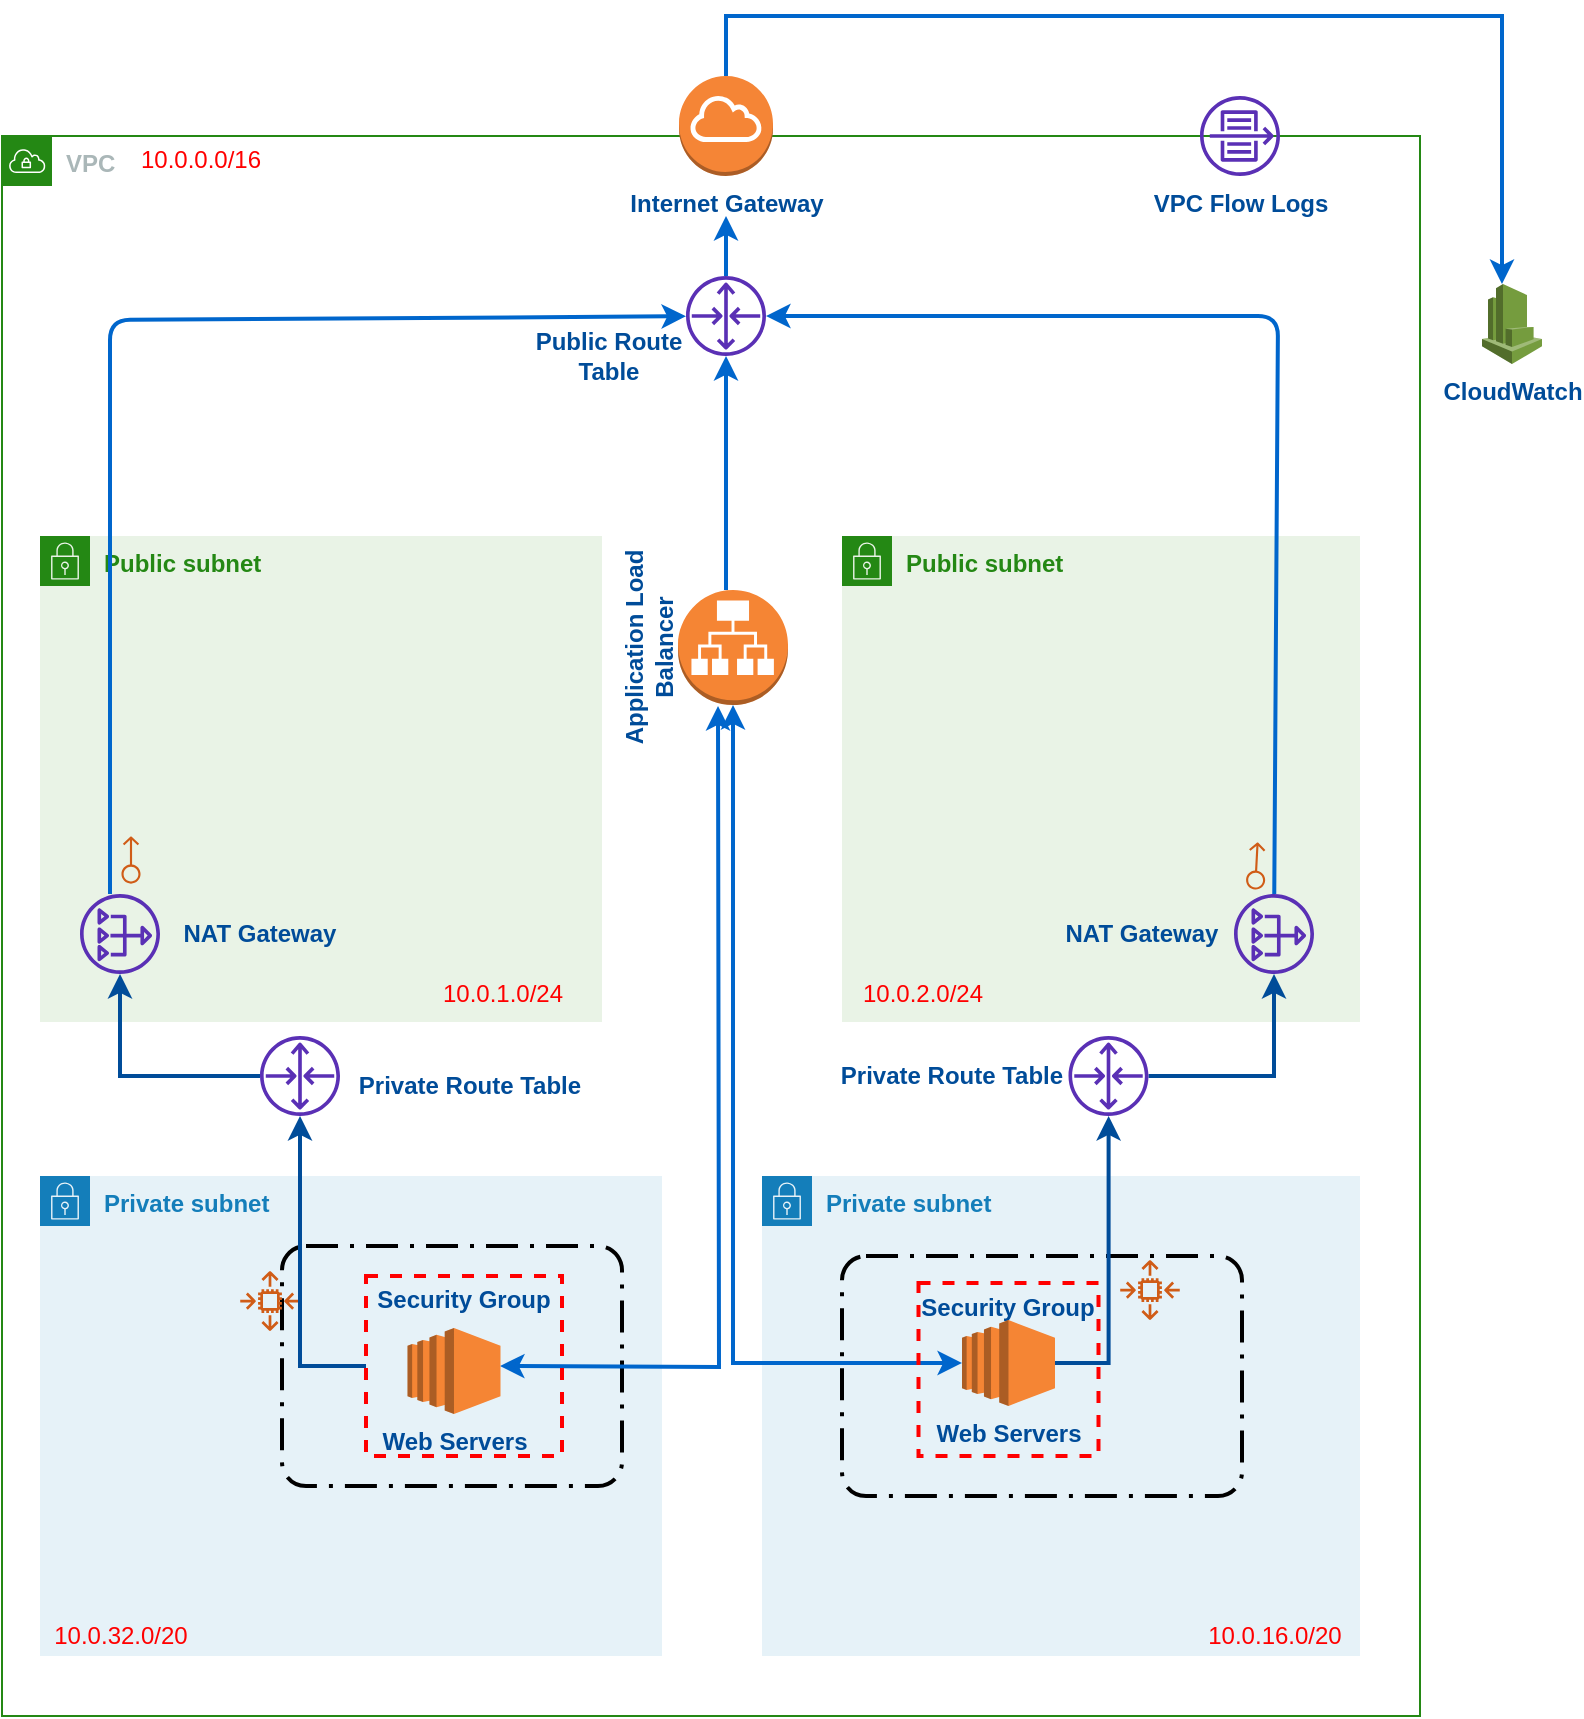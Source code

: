 <mxfile version="14.4.6" type="device"><diagram id="zZd9z21Lzb0j1Nznlv6z" name="Page-1"><mxGraphModel dx="1426" dy="716" grid="1" gridSize="10" guides="1" tooltips="1" connect="1" arrows="1" fold="1" page="1" pageScale="1" pageWidth="827" pageHeight="1169" math="0" shadow="0"><root><mxCell id="0"/><mxCell id="1" parent="0"/><mxCell id="NRK_tn3wdjNBbjWnymru-51" value="VPC" style="points=[[0,0],[0.25,0],[0.5,0],[0.75,0],[1,0],[1,0.25],[1,0.5],[1,0.75],[1,1],[0.75,1],[0.5,1],[0.25,1],[0,1],[0,0.75],[0,0.5],[0,0.25]];outlineConnect=0;gradientColor=none;html=1;whiteSpace=wrap;fontSize=12;fontStyle=1;shape=mxgraph.aws4.group;grIcon=mxgraph.aws4.group_vpc;strokeColor=#248814;fillColor=none;verticalAlign=top;align=left;spacingLeft=30;fontColor=#AAB7B8;dashed=0;" parent="1" vertex="1"><mxGeometry x="30" y="120" width="709" height="790" as="geometry"/></mxCell><mxCell id="NRK_tn3wdjNBbjWnymru-2" value="Private subnet" style="points=[[0,0],[0.25,0],[0.5,0],[0.75,0],[1,0],[1,0.25],[1,0.5],[1,0.75],[1,1],[0.75,1],[0.5,1],[0.25,1],[0,1],[0,0.75],[0,0.5],[0,0.25]];outlineConnect=0;gradientColor=none;html=1;whiteSpace=wrap;fontSize=12;fontStyle=1;shape=mxgraph.aws4.group;grIcon=mxgraph.aws4.group_security_group;grStroke=0;strokeColor=#147EBA;fillColor=#E6F2F8;verticalAlign=top;align=left;spacingLeft=30;fontColor=#147EBA;dashed=0;" parent="1" vertex="1"><mxGeometry x="49" y="640" width="311" height="240" as="geometry"/></mxCell><mxCell id="NRK_tn3wdjNBbjWnymru-16" value="" style="rounded=1;arcSize=10;dashed=1;fillColor=none;gradientColor=none;dashPattern=8 3 1 3;strokeWidth=2;" parent="1" vertex="1"><mxGeometry x="170" y="675" width="170" height="120" as="geometry"/></mxCell><mxCell id="NRK_tn3wdjNBbjWnymru-3" value="Private subnet" style="points=[[0,0],[0.25,0],[0.5,0],[0.75,0],[1,0],[1,0.25],[1,0.5],[1,0.75],[1,1],[0.75,1],[0.5,1],[0.25,1],[0,1],[0,0.75],[0,0.5],[0,0.25]];outlineConnect=0;gradientColor=none;html=1;whiteSpace=wrap;fontSize=12;fontStyle=1;shape=mxgraph.aws4.group;grIcon=mxgraph.aws4.group_security_group;grStroke=0;strokeColor=#147EBA;fillColor=#E6F2F8;verticalAlign=top;align=left;spacingLeft=30;fontColor=#147EBA;dashed=0;" parent="1" vertex="1"><mxGeometry x="410" y="640" width="299" height="240" as="geometry"/></mxCell><mxCell id="NRK_tn3wdjNBbjWnymru-4" value="Public subnet" style="points=[[0,0],[0.25,0],[0.5,0],[0.75,0],[1,0],[1,0.25],[1,0.5],[1,0.75],[1,1],[0.75,1],[0.5,1],[0.25,1],[0,1],[0,0.75],[0,0.5],[0,0.25]];outlineConnect=0;gradientColor=none;html=1;whiteSpace=wrap;fontSize=12;fontStyle=1;shape=mxgraph.aws4.group;grIcon=mxgraph.aws4.group_security_group;grStroke=0;strokeColor=#248814;fillColor=#E9F3E6;verticalAlign=top;align=left;spacingLeft=30;fontColor=#248814;dashed=0;" parent="1" vertex="1"><mxGeometry x="49" y="320" width="281" height="243" as="geometry"/></mxCell><mxCell id="NRK_tn3wdjNBbjWnymru-5" value="Public subnet" style="points=[[0,0],[0.25,0],[0.5,0],[0.75,0],[1,0],[1,0.25],[1,0.5],[1,0.75],[1,1],[0.75,1],[0.5,1],[0.25,1],[0,1],[0,0.75],[0,0.5],[0,0.25]];outlineConnect=0;gradientColor=none;html=1;whiteSpace=wrap;fontSize=12;fontStyle=1;shape=mxgraph.aws4.group;grIcon=mxgraph.aws4.group_security_group;grStroke=0;strokeColor=#248814;fillColor=#E9F3E6;verticalAlign=top;align=left;spacingLeft=30;fontColor=#248814;dashed=0;" parent="1" vertex="1"><mxGeometry x="450" y="320" width="259" height="243" as="geometry"/></mxCell><mxCell id="NRK_tn3wdjNBbjWnymru-6" value="" style="outlineConnect=0;fontColor=#232F3E;gradientColor=none;fillColor=#5A30B5;strokeColor=none;dashed=0;verticalLabelPosition=bottom;verticalAlign=top;align=center;html=1;fontSize=12;fontStyle=0;aspect=fixed;pointerEvents=1;shape=mxgraph.aws4.nat_gateway;" parent="1" vertex="1"><mxGeometry x="69" y="499" width="40" height="40" as="geometry"/></mxCell><mxCell id="NRK_tn3wdjNBbjWnymru-8" value="" style="outlineConnect=0;fontColor=#232F3E;gradientColor=none;fillColor=#5A30B5;strokeColor=none;dashed=0;verticalLabelPosition=bottom;verticalAlign=top;align=center;html=1;fontSize=12;fontStyle=0;aspect=fixed;pointerEvents=1;shape=mxgraph.aws4.nat_gateway;" parent="1" vertex="1"><mxGeometry x="646" y="499" width="40" height="40" as="geometry"/></mxCell><mxCell id="NRK_tn3wdjNBbjWnymru-9" value="Internet Gateway" style="outlineConnect=0;dashed=0;verticalLabelPosition=bottom;verticalAlign=top;align=center;html=1;shape=mxgraph.aws3.internet_gateway;fillColor=#F58536;gradientColor=none;fontStyle=1;fontColor=#004C99;" parent="1" vertex="1"><mxGeometry x="368.5" y="90" width="47" height="50" as="geometry"/></mxCell><mxCell id="NRK_tn3wdjNBbjWnymru-11" value="" style="endArrow=classic;html=1;strokeColor=#0066CC;strokeWidth=2;" parent="1" source="NRK_tn3wdjNBbjWnymru-8" target="NRK_tn3wdjNBbjWnymru-32" edge="1"><mxGeometry width="50" height="50" relative="1" as="geometry"><mxPoint x="379" y="460" as="sourcePoint"/><mxPoint x="429" y="410" as="targetPoint"/><Array as="points"><mxPoint x="668" y="210"/></Array></mxGeometry></mxCell><mxCell id="NRK_tn3wdjNBbjWnymru-13" value="" style="endArrow=classic;html=1;exitX=0.375;exitY=0;exitDx=0;exitDy=0;exitPerimeter=0;strokeColor=#0066CC;strokeWidth=2;" parent="1" source="NRK_tn3wdjNBbjWnymru-6" target="NRK_tn3wdjNBbjWnymru-32" edge="1"><mxGeometry width="50" height="50" relative="1" as="geometry"><mxPoint x="379" y="460" as="sourcePoint"/><mxPoint x="429" y="410" as="targetPoint"/><Array as="points"><mxPoint x="84" y="212"/></Array></mxGeometry></mxCell><mxCell id="NRK_tn3wdjNBbjWnymru-39" style="edgeStyle=orthogonalEdgeStyle;rounded=0;orthogonalLoop=1;jettySize=auto;html=1;strokeColor=#0066CC;strokeWidth=2;" parent="1" source="NRK_tn3wdjNBbjWnymru-14" target="NRK_tn3wdjNBbjWnymru-32" edge="1"><mxGeometry relative="1" as="geometry"><Array as="points"><mxPoint x="392" y="300"/><mxPoint x="392" y="300"/></Array></mxGeometry></mxCell><mxCell id="NRK_tn3wdjNBbjWnymru-14" value="" style="outlineConnect=0;dashed=0;verticalLabelPosition=bottom;verticalAlign=top;align=center;html=1;shape=mxgraph.aws3.application_load_balancer;fillColor=#F58534;gradientColor=none;" parent="1" vertex="1"><mxGeometry x="368" y="347" width="55" height="57.5" as="geometry"/></mxCell><mxCell id="NRK_tn3wdjNBbjWnymru-26" style="edgeStyle=orthogonalEdgeStyle;rounded=0;orthogonalLoop=1;jettySize=auto;html=1;strokeColor=#0066CC;strokeWidth=2;startArrow=classic;startFill=1;" parent="1" edge="1"><mxGeometry relative="1" as="geometry"><mxPoint x="279" y="735" as="sourcePoint"/><mxPoint x="388" y="405" as="targetPoint"/></mxGeometry></mxCell><mxCell id="NRK_tn3wdjNBbjWnymru-27" style="edgeStyle=orthogonalEdgeStyle;rounded=0;orthogonalLoop=1;jettySize=auto;html=1;entryX=0.5;entryY=1;entryDx=0;entryDy=0;entryPerimeter=0;strokeColor=#0066CC;strokeWidth=2;startArrow=classic;startFill=1;exitX=0;exitY=0.5;exitDx=0;exitDy=0;exitPerimeter=0;" parent="1" source="NRK_tn3wdjNBbjWnymru-23" target="NRK_tn3wdjNBbjWnymru-14" edge="1"><mxGeometry relative="1" as="geometry"><mxPoint x="500" y="734" as="sourcePoint"/></mxGeometry></mxCell><mxCell id="NRK_tn3wdjNBbjWnymru-17" value="" style="rounded=1;arcSize=10;dashed=1;fillColor=none;gradientColor=none;dashPattern=8 3 1 3;strokeWidth=2;" parent="1" vertex="1"><mxGeometry x="450" y="680" width="200" height="120" as="geometry"/></mxCell><mxCell id="NRK_tn3wdjNBbjWnymru-19" value="" style="outlineConnect=0;fontColor=#232F3E;gradientColor=none;fillColor=#D05C17;strokeColor=none;dashed=0;verticalLabelPosition=bottom;verticalAlign=top;align=center;html=1;fontSize=12;fontStyle=0;aspect=fixed;pointerEvents=1;shape=mxgraph.aws4.auto_scaling2;" parent="1" vertex="1"><mxGeometry x="149" y="687.5" width="30" height="30" as="geometry"/></mxCell><mxCell id="NRK_tn3wdjNBbjWnymru-20" value="" style="outlineConnect=0;fontColor=#232F3E;gradientColor=none;fillColor=#D05C17;strokeColor=none;dashed=0;verticalLabelPosition=bottom;verticalAlign=top;align=center;html=1;fontSize=12;fontStyle=0;aspect=fixed;pointerEvents=1;shape=mxgraph.aws4.auto_scaling2;" parent="1" vertex="1"><mxGeometry x="589" y="682" width="30" height="30" as="geometry"/></mxCell><mxCell id="NRK_tn3wdjNBbjWnymru-35" style="edgeStyle=orthogonalEdgeStyle;rounded=0;orthogonalLoop=1;jettySize=auto;html=1;strokeColor=#0066CC;strokeWidth=2;" parent="1" source="NRK_tn3wdjNBbjWnymru-32" edge="1"><mxGeometry relative="1" as="geometry"><mxPoint x="392" y="160" as="targetPoint"/></mxGeometry></mxCell><mxCell id="NRK_tn3wdjNBbjWnymru-32" value="" style="outlineConnect=0;fontColor=#232F3E;gradientColor=none;fillColor=#5A30B5;strokeColor=none;dashed=0;verticalLabelPosition=bottom;verticalAlign=top;align=center;html=1;fontSize=12;fontStyle=0;aspect=fixed;pointerEvents=1;shape=mxgraph.aws4.router;" parent="1" vertex="1"><mxGeometry x="372" y="190" width="40" height="40" as="geometry"/></mxCell><mxCell id="8pVzRCZnvQr-kFXsXAfe-2" style="edgeStyle=orthogonalEdgeStyle;rounded=0;orthogonalLoop=1;jettySize=auto;html=1;exitX=0;exitY=0.5;exitDx=0;exitDy=0;strokeColor=#004C99;strokeWidth=2;" edge="1" parent="1" source="NRK_tn3wdjNBbjWnymru-37" target="NRK_tn3wdjNBbjWnymru-42"><mxGeometry relative="1" as="geometry"/></mxCell><mxCell id="NRK_tn3wdjNBbjWnymru-37" value="Security Group" style="fontStyle=1;verticalAlign=top;align=center;spacingTop=-2;fillColor=none;rounded=0;whiteSpace=wrap;html=1;strokeColor=#FF0000;strokeWidth=2;dashed=1;container=1;collapsible=0;expand=0;recursiveResize=0;fontColor=#004C99;" parent="1" vertex="1"><mxGeometry x="212" y="690" width="98" height="90" as="geometry"/></mxCell><mxCell id="NRK_tn3wdjNBbjWnymru-21" value="Web Servers" style="outlineConnect=0;dashed=0;verticalLabelPosition=bottom;verticalAlign=top;align=center;html=1;shape=mxgraph.aws3.ec2;fillColor=#F58534;gradientColor=none;fontStyle=1;fontColor=#004C99;" parent="NRK_tn3wdjNBbjWnymru-37" vertex="1"><mxGeometry x="20.75" y="26" width="46.5" height="43" as="geometry"/></mxCell><mxCell id="NRK_tn3wdjNBbjWnymru-38" value="Security Group" style="fontStyle=1;verticalAlign=top;align=center;spacingTop=-2;fillColor=none;rounded=0;whiteSpace=wrap;html=1;strokeColor=#FF0000;strokeWidth=2;dashed=1;container=1;collapsible=0;expand=0;recursiveResize=0;fontColor=#004C99;" parent="1" vertex="1"><mxGeometry x="488.25" y="693.5" width="90" height="86.5" as="geometry"/></mxCell><mxCell id="NRK_tn3wdjNBbjWnymru-23" value="Web Servers" style="outlineConnect=0;dashed=0;verticalLabelPosition=bottom;verticalAlign=top;align=center;html=1;shape=mxgraph.aws3.ec2;fillColor=#F58534;gradientColor=none;fontColor=#004C99;fontStyle=1" parent="NRK_tn3wdjNBbjWnymru-38" vertex="1"><mxGeometry x="21.75" y="18.5" width="46.5" height="43" as="geometry"/></mxCell><mxCell id="NRK_tn3wdjNBbjWnymru-40" value="Public Route Table" style="text;html=1;strokeColor=none;fillColor=none;align=center;verticalAlign=middle;whiteSpace=wrap;rounded=0;fontColor=#004C99;fontStyle=1" parent="1" vertex="1"><mxGeometry x="280" y="220" width="107" height="20" as="geometry"/></mxCell><mxCell id="NRK_tn3wdjNBbjWnymru-41" value="Application Load Balancer" style="text;html=1;strokeColor=none;fillColor=none;align=center;verticalAlign=middle;whiteSpace=wrap;rounded=0;fontStyle=1;fontColor=#004C99;rotation=-90;" parent="1" vertex="1"><mxGeometry x="303" y="358.63" width="100.5" height="34.25" as="geometry"/></mxCell><mxCell id="8pVzRCZnvQr-kFXsXAfe-3" style="edgeStyle=orthogonalEdgeStyle;rounded=0;orthogonalLoop=1;jettySize=auto;html=1;strokeColor=#004C99;strokeWidth=2;" edge="1" parent="1" source="NRK_tn3wdjNBbjWnymru-42" target="NRK_tn3wdjNBbjWnymru-6"><mxGeometry relative="1" as="geometry"/></mxCell><mxCell id="NRK_tn3wdjNBbjWnymru-42" value="" style="outlineConnect=0;fontColor=#232F3E;gradientColor=none;fillColor=#5A30B5;strokeColor=none;dashed=0;verticalLabelPosition=bottom;verticalAlign=top;align=center;html=1;fontSize=12;fontStyle=0;aspect=fixed;pointerEvents=1;shape=mxgraph.aws4.router;" parent="1" vertex="1"><mxGeometry x="159" y="570" width="40" height="40" as="geometry"/></mxCell><mxCell id="8pVzRCZnvQr-kFXsXAfe-5" style="edgeStyle=orthogonalEdgeStyle;rounded=0;orthogonalLoop=1;jettySize=auto;html=1;strokeWidth=2;strokeColor=#004C99;" edge="1" parent="1" source="NRK_tn3wdjNBbjWnymru-43" target="NRK_tn3wdjNBbjWnymru-8"><mxGeometry relative="1" as="geometry"/></mxCell><mxCell id="NRK_tn3wdjNBbjWnymru-43" value="" style="outlineConnect=0;fontColor=#232F3E;gradientColor=none;fillColor=#5A30B5;strokeColor=none;dashed=0;verticalLabelPosition=bottom;verticalAlign=top;align=center;html=1;fontSize=12;fontStyle=0;aspect=fixed;pointerEvents=1;shape=mxgraph.aws4.router;" parent="1" vertex="1"><mxGeometry x="563.25" y="570" width="40" height="40" as="geometry"/></mxCell><mxCell id="NRK_tn3wdjNBbjWnymru-49" value="" style="outlineConnect=0;fontColor=#232F3E;gradientColor=none;fillColor=#D05C17;strokeColor=none;dashed=0;verticalLabelPosition=bottom;verticalAlign=top;align=center;html=1;fontSize=12;fontStyle=0;aspect=fixed;pointerEvents=1;shape=mxgraph.aws4.elastic_ip_address;rotation=270;" parent="1" vertex="1"><mxGeometry x="82.68" y="477" width="23.64" height="10" as="geometry"/></mxCell><mxCell id="NRK_tn3wdjNBbjWnymru-50" value="" style="outlineConnect=0;fontColor=#232F3E;gradientColor=none;fillColor=#D05C17;strokeColor=none;dashed=0;verticalLabelPosition=bottom;verticalAlign=top;align=center;html=1;fontSize=12;fontStyle=0;aspect=fixed;pointerEvents=1;shape=mxgraph.aws4.elastic_ip_address;rotation=-87;" parent="1" vertex="1"><mxGeometry x="645.36" y="480" width="23.64" height="10" as="geometry"/></mxCell><mxCell id="NRK_tn3wdjNBbjWnymru-55" style="edgeStyle=orthogonalEdgeStyle;rounded=0;orthogonalLoop=1;jettySize=auto;html=1;entryX=0.5;entryY=0;entryDx=0;entryDy=0;entryPerimeter=0;strokeColor=#0066CC;strokeWidth=2;startArrow=classic;startFill=1;endArrow=none;endFill=0;" parent="1" source="NRK_tn3wdjNBbjWnymru-52" target="NRK_tn3wdjNBbjWnymru-9" edge="1"><mxGeometry relative="1" as="geometry"><Array as="points"><mxPoint x="780" y="60"/><mxPoint x="392" y="60"/></Array></mxGeometry></mxCell><mxCell id="NRK_tn3wdjNBbjWnymru-52" value="CloudWatch" style="outlineConnect=0;dashed=0;verticalLabelPosition=bottom;verticalAlign=top;align=center;html=1;shape=mxgraph.aws3.cloudwatch;fillColor=#759C3E;gradientColor=none;strokeWidth=2;fontColor=#004C99;fontStyle=1" parent="1" vertex="1"><mxGeometry x="770" y="194" width="30" height="40" as="geometry"/></mxCell><mxCell id="NRK_tn3wdjNBbjWnymru-56" value="VPC Flow Logs" style="outlineConnect=0;gradientColor=none;fillColor=#5A30B5;strokeColor=none;dashed=0;verticalLabelPosition=bottom;verticalAlign=top;align=center;html=1;fontSize=12;fontStyle=1;aspect=fixed;pointerEvents=1;shape=mxgraph.aws4.flow_logs;fontColor=#004C99;" parent="1" vertex="1"><mxGeometry x="629" y="100" width="40" height="40" as="geometry"/></mxCell><mxCell id="NRK_tn3wdjNBbjWnymru-61" value="10.0.0.0/16" style="text;html=1;strokeColor=none;fillColor=none;align=center;verticalAlign=middle;whiteSpace=wrap;rounded=0;fontColor=#FF0000;" parent="1" vertex="1"><mxGeometry x="89" y="122" width="81" height="20" as="geometry"/></mxCell><mxCell id="NRK_tn3wdjNBbjWnymru-62" value="10.0.1.0/24" style="text;html=1;strokeColor=none;fillColor=none;align=center;verticalAlign=middle;whiteSpace=wrap;rounded=0;fontColor=#FF0000;" parent="1" vertex="1"><mxGeometry x="240" y="539" width="81" height="20" as="geometry"/></mxCell><mxCell id="NRK_tn3wdjNBbjWnymru-63" value="10.0.2.0/24" style="text;html=1;strokeColor=none;fillColor=none;align=center;verticalAlign=middle;whiteSpace=wrap;rounded=0;fontColor=#FF0000;" parent="1" vertex="1"><mxGeometry x="450" y="539" width="81" height="20" as="geometry"/></mxCell><mxCell id="NRK_tn3wdjNBbjWnymru-64" value="10.0.16.0/20" style="text;html=1;strokeColor=none;fillColor=none;align=center;verticalAlign=middle;whiteSpace=wrap;rounded=0;fontColor=#FF0000;" parent="1" vertex="1"><mxGeometry x="625.5" y="860" width="81" height="20" as="geometry"/></mxCell><mxCell id="NRK_tn3wdjNBbjWnymru-65" value="10.0.32.0/20" style="text;html=1;strokeColor=none;fillColor=none;align=center;verticalAlign=middle;whiteSpace=wrap;rounded=0;fontColor=#FF0000;" parent="1" vertex="1"><mxGeometry x="48.5" y="860" width="81" height="20" as="geometry"/></mxCell><mxCell id="8pVzRCZnvQr-kFXsXAfe-4" style="edgeStyle=orthogonalEdgeStyle;rounded=0;orthogonalLoop=1;jettySize=auto;html=1;strokeColor=#004C99;strokeWidth=2;" edge="1" parent="1" source="NRK_tn3wdjNBbjWnymru-23" target="NRK_tn3wdjNBbjWnymru-43"><mxGeometry relative="1" as="geometry"/></mxCell><mxCell id="8pVzRCZnvQr-kFXsXAfe-10" value="NAT Gateway" style="text;html=1;strokeColor=none;fillColor=none;align=center;verticalAlign=middle;whiteSpace=wrap;rounded=0;fontStyle=1;fontColor=#004C99;" vertex="1" parent="1"><mxGeometry x="119" y="509" width="80" height="20" as="geometry"/></mxCell><mxCell id="8pVzRCZnvQr-kFXsXAfe-11" value="NAT Gateway" style="text;html=1;strokeColor=none;fillColor=none;align=center;verticalAlign=middle;whiteSpace=wrap;rounded=0;fontColor=#004C99;fontStyle=1" vertex="1" parent="1"><mxGeometry x="560" y="509" width="80" height="20" as="geometry"/></mxCell><mxCell id="8pVzRCZnvQr-kFXsXAfe-14" value="Private Route Table" style="text;html=1;strokeColor=none;fillColor=none;align=center;verticalAlign=middle;whiteSpace=wrap;rounded=0;fontColor=#004C99;fontStyle=1" vertex="1" parent="1"><mxGeometry x="199" y="585" width="130" height="20" as="geometry"/></mxCell><mxCell id="8pVzRCZnvQr-kFXsXAfe-15" value="Private Route Table" style="text;html=1;strokeColor=none;fillColor=none;align=center;verticalAlign=middle;whiteSpace=wrap;rounded=0;fontStyle=1;fontColor=#004C99;" vertex="1" parent="1"><mxGeometry x="440" y="580" width="130" height="20" as="geometry"/></mxCell></root></mxGraphModel></diagram></mxfile>